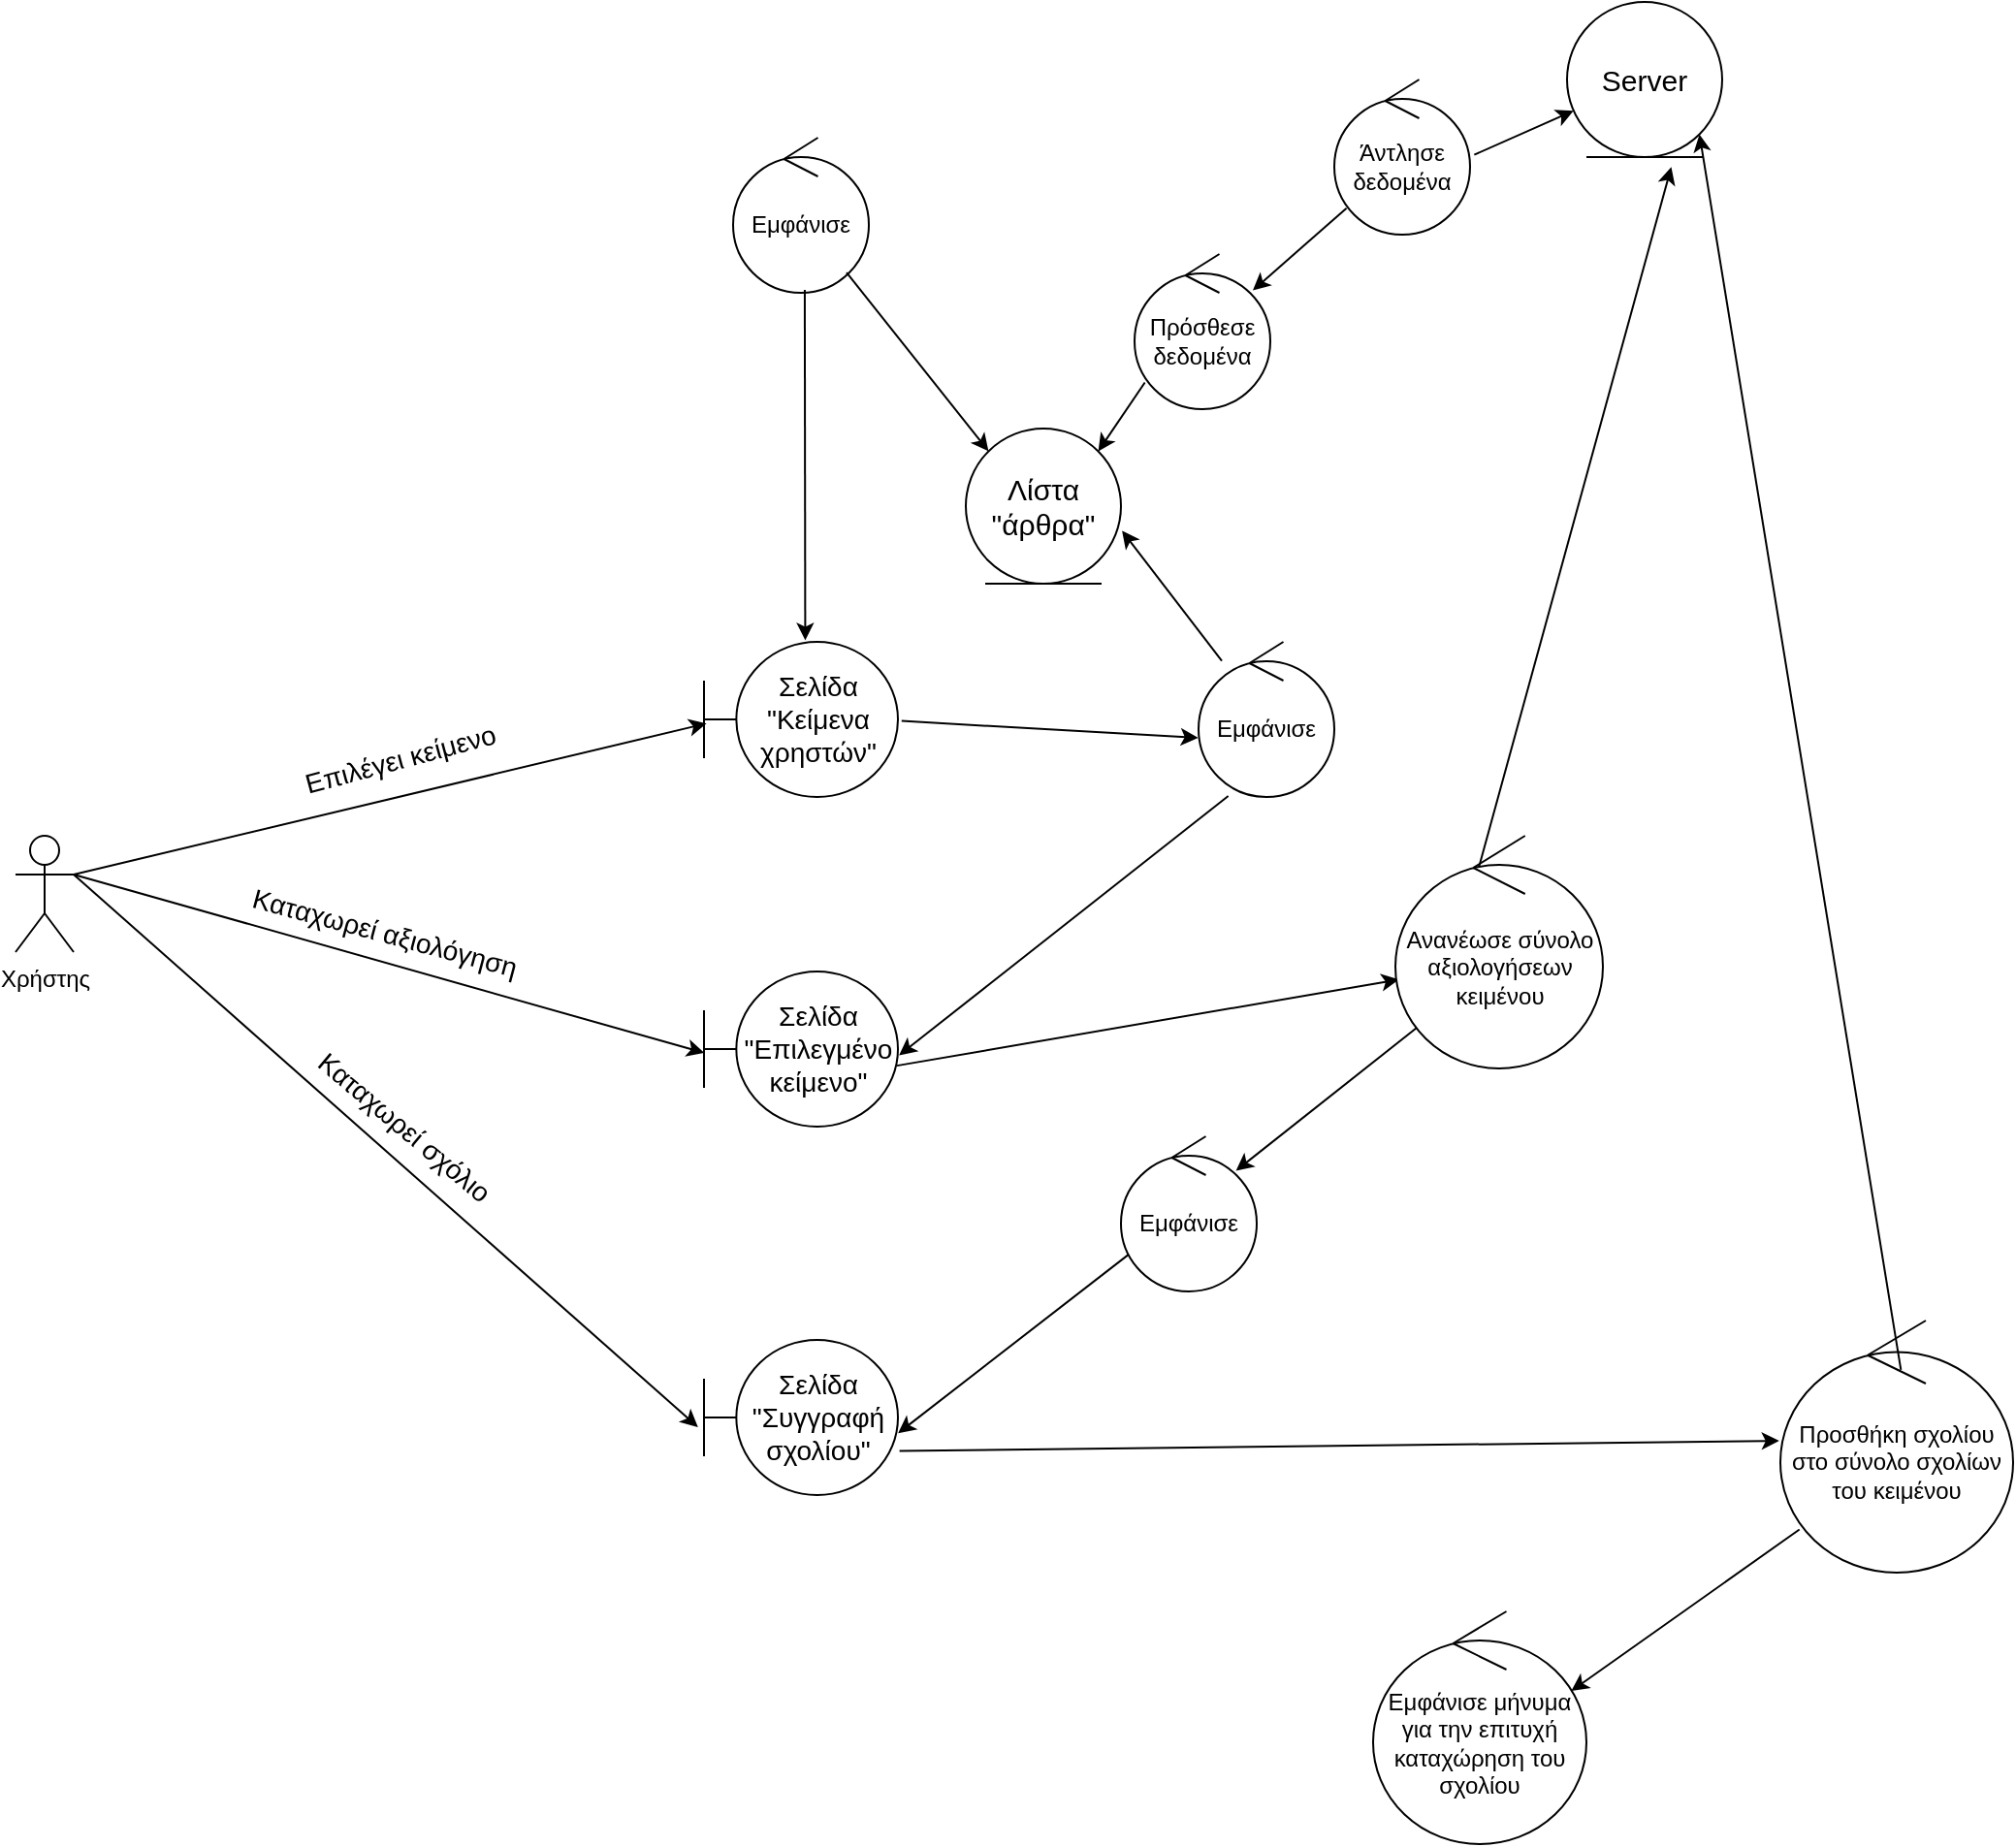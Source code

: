 <mxfile version="21.3.3" type="device">
  <diagram name="Σελίδα-1" id="h-o1yX0LM2CVH-15DDE9">
    <mxGraphModel dx="1640" dy="892" grid="1" gridSize="10" guides="1" tooltips="1" connect="1" arrows="1" fold="1" page="1" pageScale="1" pageWidth="1654" pageHeight="1169" math="0" shadow="0">
      <root>
        <mxCell id="0" />
        <mxCell id="1" parent="0" />
        <mxCell id="8t45LIVKKecfM5tV3rzv-11" value="" style="rounded=0;orthogonalLoop=1;jettySize=auto;html=1;strokeColor=#000000;fontColor=#000000;exitX=1;exitY=0.333;exitDx=0;exitDy=0;exitPerimeter=0;entryX=0.013;entryY=0.526;entryDx=0;entryDy=0;entryPerimeter=0;" parent="1" source="8t45LIVKKecfM5tV3rzv-1" target="bhG3UqWKx_D3YFyvvtK5-3" edge="1">
          <mxGeometry relative="1" as="geometry">
            <mxPoint x="410" y="400" as="targetPoint" />
          </mxGeometry>
        </mxCell>
        <mxCell id="8t45LIVKKecfM5tV3rzv-1" value="Χρήστης" style="shape=umlActor;verticalLabelPosition=bottom;verticalAlign=top;html=1;fontColor=#000000;" parent="1" vertex="1">
          <mxGeometry x="180" y="450" width="30" height="60" as="geometry" />
        </mxCell>
        <mxCell id="bhG3UqWKx_D3YFyvvtK5-1" value="&lt;font&gt;Εμφάνισε&lt;/font&gt;" style="ellipse;shape=umlControl;whiteSpace=wrap;html=1;strokeColor=#000000;fontColor=#000000;" parent="1" vertex="1">
          <mxGeometry x="550" y="90" width="70" height="80" as="geometry" />
        </mxCell>
        <mxCell id="bhG3UqWKx_D3YFyvvtK5-2" value="" style="rounded=0;orthogonalLoop=1;jettySize=auto;html=1;strokeColor=#000000;fontColor=#000000;exitX=0.528;exitY=0.982;exitDx=0;exitDy=0;exitPerimeter=0;entryX=0.522;entryY=-0.01;entryDx=0;entryDy=0;entryPerimeter=0;" parent="1" source="bhG3UqWKx_D3YFyvvtK5-1" target="bhG3UqWKx_D3YFyvvtK5-3" edge="1">
          <mxGeometry relative="1" as="geometry">
            <mxPoint x="280" y="340" as="sourcePoint" />
            <mxPoint x="580" y="250" as="targetPoint" />
          </mxGeometry>
        </mxCell>
        <mxCell id="bhG3UqWKx_D3YFyvvtK5-3" value="&lt;font style=&quot;font-size: 14px;&quot;&gt;Σελίδα &quot;Κείμενα χρηστών&quot;&lt;/font&gt;" style="shape=umlBoundary;whiteSpace=wrap;html=1;strokeColor=#000000;fontColor=#000000;fontSize=14;" parent="1" vertex="1">
          <mxGeometry x="535" y="350" width="100" height="80" as="geometry" />
        </mxCell>
        <mxCell id="bhG3UqWKx_D3YFyvvtK5-5" value="" style="rounded=0;orthogonalLoop=1;jettySize=auto;html=1;strokeColor=#000000;fontColor=#000000;exitX=0.09;exitY=0.829;exitDx=0;exitDy=0;exitPerimeter=0;entryX=0.871;entryY=0.235;entryDx=0;entryDy=0;entryPerimeter=0;" parent="1" source="AM5cr7JBg3oazvfkFhvE-1" target="AM5cr7JBg3oazvfkFhvE-4" edge="1">
          <mxGeometry relative="1" as="geometry">
            <mxPoint x="660" y="129.41" as="sourcePoint" />
            <mxPoint x="700" y="290" as="targetPoint" />
          </mxGeometry>
        </mxCell>
        <mxCell id="bhG3UqWKx_D3YFyvvtK5-7" value="&lt;font style=&quot;font-size: 15px;&quot;&gt;Server&lt;/font&gt;" style="ellipse;shape=umlEntity;whiteSpace=wrap;html=1;strokeColor=#000000;fontColor=#000000;fontSize=15;" parent="1" vertex="1">
          <mxGeometry x="980" y="20" width="80" height="80" as="geometry" />
        </mxCell>
        <mxCell id="bhG3UqWKx_D3YFyvvtK5-8" value="Επιλέγει κείμενο&amp;nbsp;" style="edgeLabel;html=1;align=center;verticalAlign=middle;resizable=0;points=[];fontColor=#000000;fontSize=14;rotation=-15;" parent="1" vertex="1" connectable="0">
          <mxGeometry x="380" y="410" as="geometry" />
        </mxCell>
        <mxCell id="bhG3UqWKx_D3YFyvvtK5-9" value="" style="rounded=0;orthogonalLoop=1;jettySize=auto;html=1;strokeColor=#000000;fontColor=#000000;exitX=1.019;exitY=0.51;exitDx=0;exitDy=0;exitPerimeter=0;entryX=-0.002;entryY=0.619;entryDx=0;entryDy=0;entryPerimeter=0;" parent="1" source="bhG3UqWKx_D3YFyvvtK5-3" target="bhG3UqWKx_D3YFyvvtK5-10" edge="1">
          <mxGeometry relative="1" as="geometry">
            <mxPoint x="592" y="179" as="sourcePoint" />
            <mxPoint x="890" y="391" as="targetPoint" />
          </mxGeometry>
        </mxCell>
        <mxCell id="bhG3UqWKx_D3YFyvvtK5-10" value="&lt;font&gt;Εμφάνισε&lt;/font&gt;" style="ellipse;shape=umlControl;whiteSpace=wrap;html=1;strokeColor=#000000;fontColor=#000000;" parent="1" vertex="1">
          <mxGeometry x="790" y="350" width="70" height="80" as="geometry" />
        </mxCell>
        <mxCell id="bhG3UqWKx_D3YFyvvtK5-11" value="" style="rounded=0;orthogonalLoop=1;jettySize=auto;html=1;strokeColor=#000000;fontColor=#000000;exitX=0.219;exitY=0.994;exitDx=0;exitDy=0;exitPerimeter=0;entryX=1.006;entryY=0.54;entryDx=0;entryDy=0;entryPerimeter=0;" parent="1" source="bhG3UqWKx_D3YFyvvtK5-10" target="bhG3UqWKx_D3YFyvvtK5-13" edge="1">
          <mxGeometry relative="1" as="geometry">
            <mxPoint x="730" y="440" as="sourcePoint" />
            <mxPoint x="650" y="510" as="targetPoint" />
          </mxGeometry>
        </mxCell>
        <mxCell id="bhG3UqWKx_D3YFyvvtK5-13" value="&lt;font style=&quot;font-size: 14px;&quot;&gt;Σελίδα &quot;Επιλεγμένο κείμενο&quot;&lt;/font&gt;" style="shape=umlBoundary;whiteSpace=wrap;html=1;strokeColor=#000000;fontColor=#000000;fontSize=14;" parent="1" vertex="1">
          <mxGeometry x="535" y="520" width="100" height="80" as="geometry" />
        </mxCell>
        <mxCell id="bhG3UqWKx_D3YFyvvtK5-14" value="" style="rounded=0;orthogonalLoop=1;jettySize=auto;html=1;strokeColor=#000000;fontColor=#000000;exitX=1;exitY=0.333;exitDx=0;exitDy=0;exitPerimeter=0;entryX=0.002;entryY=0.525;entryDx=0;entryDy=0;entryPerimeter=0;" parent="1" source="8t45LIVKKecfM5tV3rzv-1" target="bhG3UqWKx_D3YFyvvtK5-13" edge="1">
          <mxGeometry relative="1" as="geometry">
            <mxPoint x="270" y="400" as="sourcePoint" />
            <mxPoint x="546" y="402" as="targetPoint" />
          </mxGeometry>
        </mxCell>
        <mxCell id="bhG3UqWKx_D3YFyvvtK5-15" value="Καταχωρεί αξιολόγηση" style="edgeLabel;html=1;align=center;verticalAlign=middle;resizable=0;points=[];fontColor=#000000;fontSize=14;rotation=15;" parent="1" vertex="1" connectable="0">
          <mxGeometry x="370" y="500" as="geometry" />
        </mxCell>
        <mxCell id="bhG3UqWKx_D3YFyvvtK5-16" value="" style="rounded=0;orthogonalLoop=1;jettySize=auto;html=1;strokeColor=#000000;fontColor=#000000;exitX=0.995;exitY=0.607;exitDx=0;exitDy=0;exitPerimeter=0;entryX=0.017;entryY=0.618;entryDx=0;entryDy=0;entryPerimeter=0;" parent="1" source="bhG3UqWKx_D3YFyvvtK5-13" target="bhG3UqWKx_D3YFyvvtK5-17" edge="1">
          <mxGeometry relative="1" as="geometry">
            <mxPoint x="979" y="570" as="sourcePoint" />
            <mxPoint x="800" y="570" as="targetPoint" />
          </mxGeometry>
        </mxCell>
        <mxCell id="bhG3UqWKx_D3YFyvvtK5-17" value="&lt;font&gt;Ανανέωσε σύνολο αξιολογήσεων κειμένου&lt;/font&gt;" style="ellipse;shape=umlControl;whiteSpace=wrap;html=1;strokeColor=#000000;fontColor=#000000;" parent="1" vertex="1">
          <mxGeometry x="891.5" y="450" width="107" height="120" as="geometry" />
        </mxCell>
        <mxCell id="bhG3UqWKx_D3YFyvvtK5-20" value="" style="rounded=0;orthogonalLoop=1;jettySize=auto;html=1;strokeColor=#000000;fontColor=#000000;exitX=0.402;exitY=0.136;exitDx=0;exitDy=0;exitPerimeter=0;entryX=0.672;entryY=1.064;entryDx=0;entryDy=0;entryPerimeter=0;" parent="1" source="bhG3UqWKx_D3YFyvvtK5-17" target="bhG3UqWKx_D3YFyvvtK5-7" edge="1">
          <mxGeometry relative="1" as="geometry">
            <mxPoint x="877" y="630" as="sourcePoint" />
            <mxPoint x="873" y="690" as="targetPoint" />
          </mxGeometry>
        </mxCell>
        <mxCell id="bhG3UqWKx_D3YFyvvtK5-21" value="" style="rounded=0;orthogonalLoop=1;jettySize=auto;html=1;strokeColor=#000000;fontColor=#000000;entryX=1.001;entryY=0.601;entryDx=0;entryDy=0;entryPerimeter=0;exitX=0.068;exitY=0.754;exitDx=0;exitDy=0;exitPerimeter=0;" parent="1" source="bhG3UqWKx_D3YFyvvtK5-37" target="bhG3UqWKx_D3YFyvvtK5-22" edge="1">
          <mxGeometry relative="1" as="geometry">
            <mxPoint x="790" y="640" as="sourcePoint" />
            <mxPoint x="650" y="680" as="targetPoint" />
          </mxGeometry>
        </mxCell>
        <mxCell id="bhG3UqWKx_D3YFyvvtK5-22" value="&lt;font style=&quot;font-size: 14px;&quot;&gt;Σελίδα &quot;Συγγραφή σχολίου&quot;&lt;/font&gt;" style="shape=umlBoundary;whiteSpace=wrap;html=1;strokeColor=#000000;fontColor=#000000;fontSize=14;" parent="1" vertex="1">
          <mxGeometry x="535" y="710" width="100" height="80" as="geometry" />
        </mxCell>
        <mxCell id="bhG3UqWKx_D3YFyvvtK5-23" value="" style="rounded=0;orthogonalLoop=1;jettySize=auto;html=1;strokeColor=#000000;fontColor=#000000;exitX=1;exitY=0.333;exitDx=0;exitDy=0;exitPerimeter=0;entryX=-0.031;entryY=0.562;entryDx=0;entryDy=0;entryPerimeter=0;" parent="1" source="8t45LIVKKecfM5tV3rzv-1" target="bhG3UqWKx_D3YFyvvtK5-22" edge="1">
          <mxGeometry relative="1" as="geometry">
            <mxPoint x="220" y="480" as="sourcePoint" />
            <mxPoint x="545" y="572" as="targetPoint" />
          </mxGeometry>
        </mxCell>
        <mxCell id="bhG3UqWKx_D3YFyvvtK5-24" value="Καταχωρεί σχόλιο" style="edgeLabel;html=1;align=center;verticalAlign=middle;resizable=0;points=[];fontColor=#000000;fontSize=14;rotation=40;" parent="1" vertex="1" connectable="0">
          <mxGeometry x="380" y="600" as="geometry" />
        </mxCell>
        <mxCell id="bhG3UqWKx_D3YFyvvtK5-25" value="" style="rounded=0;orthogonalLoop=1;jettySize=auto;html=1;strokeColor=#000000;fontColor=#000000;exitX=1.008;exitY=0.716;exitDx=0;exitDy=0;exitPerimeter=0;entryX=-0.005;entryY=0.477;entryDx=0;entryDy=0;entryPerimeter=0;" parent="1" source="bhG3UqWKx_D3YFyvvtK5-22" target="bhG3UqWKx_D3YFyvvtK5-26" edge="1">
          <mxGeometry relative="1" as="geometry">
            <mxPoint x="700" y="959" as="sourcePoint" />
            <mxPoint x="1040" y="760" as="targetPoint" />
          </mxGeometry>
        </mxCell>
        <mxCell id="bhG3UqWKx_D3YFyvvtK5-26" value="&lt;font&gt;Προσθήκη σχολίου στο σύνολο σχολίων του κειμένου&lt;/font&gt;" style="ellipse;shape=umlControl;whiteSpace=wrap;html=1;strokeColor=#000000;fontColor=#000000;" parent="1" vertex="1">
          <mxGeometry x="1090" y="700" width="120" height="130" as="geometry" />
        </mxCell>
        <mxCell id="bhG3UqWKx_D3YFyvvtK5-27" value="" style="rounded=0;orthogonalLoop=1;jettySize=auto;html=1;strokeColor=#000000;fontColor=#000000;exitX=0.518;exitY=0.196;exitDx=0;exitDy=0;exitPerimeter=0;entryX=1;entryY=1;entryDx=0;entryDy=0;" parent="1" source="bhG3UqWKx_D3YFyvvtK5-26" target="bhG3UqWKx_D3YFyvvtK5-7" edge="1">
          <mxGeometry relative="1" as="geometry">
            <mxPoint x="951" y="581" as="sourcePoint" />
            <mxPoint x="953" y="610" as="targetPoint" />
          </mxGeometry>
        </mxCell>
        <mxCell id="bhG3UqWKx_D3YFyvvtK5-34" value="&lt;font&gt;Εμφάνισε μήνυμα για την επιτυχή καταχώρηση του σχολίου&lt;/font&gt;" style="ellipse;shape=umlControl;whiteSpace=wrap;html=1;strokeColor=#000000;fontColor=#000000;" parent="1" vertex="1">
          <mxGeometry x="880" y="850" width="110" height="120" as="geometry" />
        </mxCell>
        <mxCell id="bhG3UqWKx_D3YFyvvtK5-35" value="" style="rounded=0;orthogonalLoop=1;jettySize=auto;html=1;strokeColor=#000000;fontColor=#000000;exitX=0.082;exitY=0.829;exitDx=0;exitDy=0;exitPerimeter=0;entryX=0.929;entryY=0.342;entryDx=0;entryDy=0;entryPerimeter=0;" parent="1" source="bhG3UqWKx_D3YFyvvtK5-26" target="bhG3UqWKx_D3YFyvvtK5-34" edge="1">
          <mxGeometry relative="1" as="geometry">
            <mxPoint x="970" y="860" as="sourcePoint" />
            <mxPoint x="766" y="951" as="targetPoint" />
          </mxGeometry>
        </mxCell>
        <mxCell id="bhG3UqWKx_D3YFyvvtK5-37" value="&lt;font&gt;Εμφάνισε&lt;/font&gt;" style="ellipse;shape=umlControl;whiteSpace=wrap;html=1;strokeColor=#000000;fontColor=#000000;" parent="1" vertex="1">
          <mxGeometry x="750" y="605" width="70" height="80" as="geometry" />
        </mxCell>
        <mxCell id="bhG3UqWKx_D3YFyvvtK5-38" value="" style="rounded=0;orthogonalLoop=1;jettySize=auto;html=1;strokeColor=#000000;fontColor=#000000;entryX=0.847;entryY=0.222;entryDx=0;entryDy=0;entryPerimeter=0;exitX=0.103;exitY=0.825;exitDx=0;exitDy=0;exitPerimeter=0;" parent="1" source="bhG3UqWKx_D3YFyvvtK5-17" target="bhG3UqWKx_D3YFyvvtK5-37" edge="1">
          <mxGeometry relative="1" as="geometry">
            <mxPoint x="780" y="665" as="sourcePoint" />
            <mxPoint x="645" y="768" as="targetPoint" />
          </mxGeometry>
        </mxCell>
        <mxCell id="AM5cr7JBg3oazvfkFhvE-1" value="&lt;font&gt;Άντλησε δεδομένα&lt;/font&gt;" style="ellipse;shape=umlControl;whiteSpace=wrap;html=1;strokeColor=#000000;fontColor=#000000;" vertex="1" parent="1">
          <mxGeometry x="860" y="60" width="70" height="80" as="geometry" />
        </mxCell>
        <mxCell id="AM5cr7JBg3oazvfkFhvE-2" value="" style="rounded=0;orthogonalLoop=1;jettySize=auto;html=1;strokeColor=#000000;fontColor=#000000;exitX=1.031;exitY=0.485;exitDx=0;exitDy=0;exitPerimeter=0;" edge="1" parent="1" source="AM5cr7JBg3oazvfkFhvE-1" target="bhG3UqWKx_D3YFyvvtK5-7">
          <mxGeometry relative="1" as="geometry">
            <mxPoint x="629" y="147" as="sourcePoint" />
            <mxPoint x="710" y="300" as="targetPoint" />
          </mxGeometry>
        </mxCell>
        <mxCell id="AM5cr7JBg3oazvfkFhvE-4" value="&lt;font&gt;Πρόσθεσε δεδομένα&lt;/font&gt;" style="ellipse;shape=umlControl;whiteSpace=wrap;html=1;strokeColor=#000000;fontColor=#000000;" vertex="1" parent="1">
          <mxGeometry x="757" y="150" width="70" height="80" as="geometry" />
        </mxCell>
        <mxCell id="AM5cr7JBg3oazvfkFhvE-6" value="" style="rounded=0;orthogonalLoop=1;jettySize=auto;html=1;strokeColor=#000000;fontColor=#000000;exitX=0.076;exitY=0.828;exitDx=0;exitDy=0;exitPerimeter=0;entryX=1;entryY=0;entryDx=0;entryDy=0;" edge="1" parent="1" source="AM5cr7JBg3oazvfkFhvE-4" target="AM5cr7JBg3oazvfkFhvE-7">
          <mxGeometry relative="1" as="geometry">
            <mxPoint x="768" y="230" as="sourcePoint" />
            <mxPoint x="720" y="273" as="targetPoint" />
          </mxGeometry>
        </mxCell>
        <mxCell id="AM5cr7JBg3oazvfkFhvE-7" value="Λίστα &quot;άρθρα&quot;" style="ellipse;shape=umlEntity;whiteSpace=wrap;html=1;strokeColor=#000000;fontColor=#000000;fontSize=15;" vertex="1" parent="1">
          <mxGeometry x="670" y="240" width="80" height="80" as="geometry" />
        </mxCell>
        <mxCell id="AM5cr7JBg3oazvfkFhvE-8" value="" style="rounded=0;orthogonalLoop=1;jettySize=auto;html=1;strokeColor=#000000;fontColor=#000000;entryX=0;entryY=0;entryDx=0;entryDy=0;" edge="1" parent="1" source="bhG3UqWKx_D3YFyvvtK5-1" target="AM5cr7JBg3oazvfkFhvE-7">
          <mxGeometry relative="1" as="geometry">
            <mxPoint x="772" y="226" as="sourcePoint" />
            <mxPoint x="748" y="262" as="targetPoint" />
          </mxGeometry>
        </mxCell>
        <mxCell id="AM5cr7JBg3oazvfkFhvE-9" value="" style="rounded=0;orthogonalLoop=1;jettySize=auto;html=1;strokeColor=#000000;fontColor=#000000;entryX=1.007;entryY=0.659;entryDx=0;entryDy=0;entryPerimeter=0;" edge="1" parent="1" source="bhG3UqWKx_D3YFyvvtK5-10" target="AM5cr7JBg3oazvfkFhvE-7">
          <mxGeometry relative="1" as="geometry">
            <mxPoint x="647" y="401" as="sourcePoint" />
            <mxPoint x="800" y="410" as="targetPoint" />
          </mxGeometry>
        </mxCell>
      </root>
    </mxGraphModel>
  </diagram>
</mxfile>
